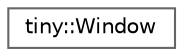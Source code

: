 digraph "Graphical Class Hierarchy"
{
 // LATEX_PDF_SIZE
  bgcolor="transparent";
  edge [fontname=Helvetica,fontsize=10,labelfontname=Helvetica,labelfontsize=10];
  node [fontname=Helvetica,fontsize=10,shape=box,height=0.2,width=0.4];
  rankdir="LR";
  Node0 [id="Node000000",label="tiny::Window",height=0.2,width=0.4,color="grey40", fillcolor="white", style="filled",URL="$classtiny_1_1_window.html",tooltip=" "];
}

